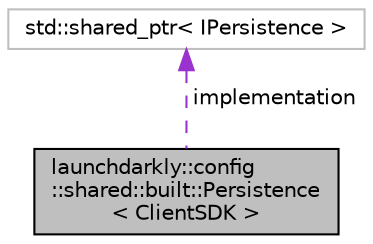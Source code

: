 digraph "launchdarkly::config::shared::built::Persistence&lt; ClientSDK &gt;"
{
 // LATEX_PDF_SIZE
  edge [fontname="Helvetica",fontsize="10",labelfontname="Helvetica",labelfontsize="10"];
  node [fontname="Helvetica",fontsize="10",shape=record];
  Node1 [label="launchdarkly::config\l::shared::built::Persistence\l\< ClientSDK \>",height=0.2,width=0.4,color="black", fillcolor="grey75", style="filled", fontcolor="black",tooltip=" "];
  Node2 -> Node1 [dir="back",color="darkorchid3",fontsize="10",style="dashed",label=" implementation" ,fontname="Helvetica"];
  Node2 [label="std::shared_ptr\< IPersistence \>",height=0.2,width=0.4,color="grey75", fillcolor="white", style="filled",tooltip=" "];
}
